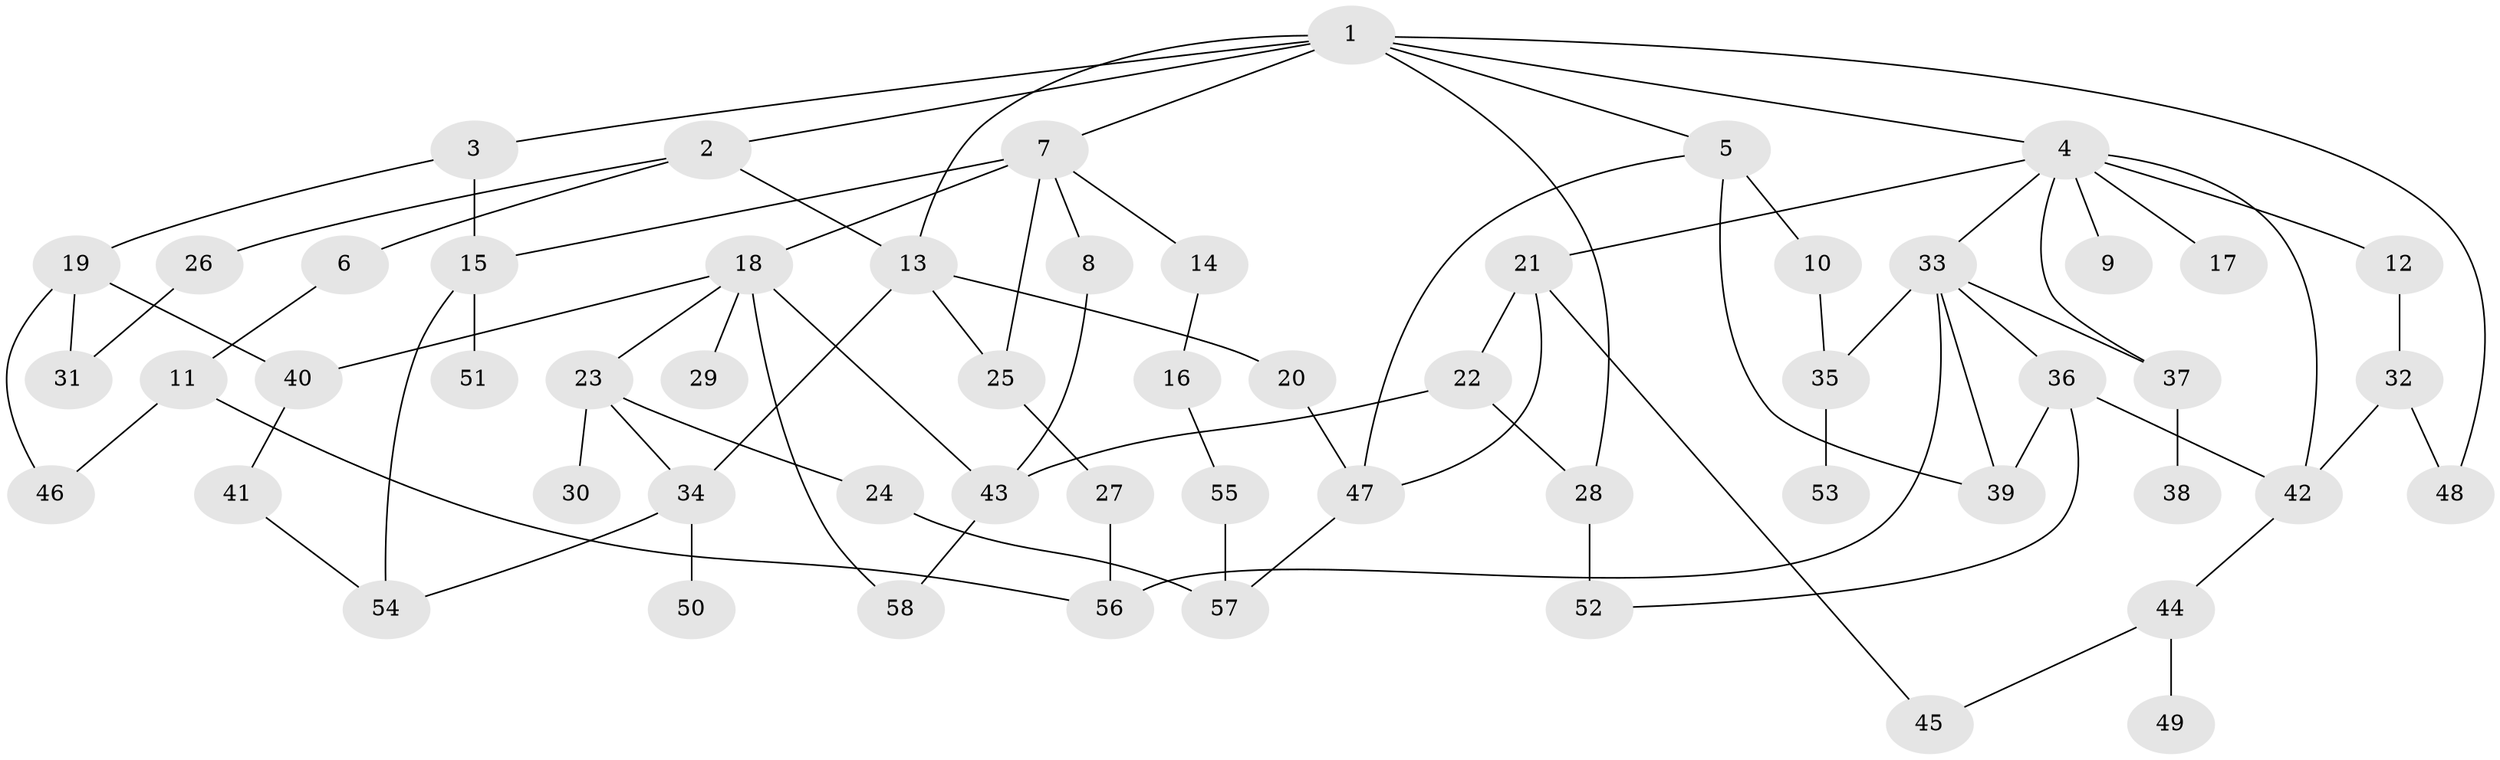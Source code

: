 // Generated by graph-tools (version 1.1) at 2025/13/03/09/25 04:13:29]
// undirected, 58 vertices, 85 edges
graph export_dot {
graph [start="1"]
  node [color=gray90,style=filled];
  1;
  2;
  3;
  4;
  5;
  6;
  7;
  8;
  9;
  10;
  11;
  12;
  13;
  14;
  15;
  16;
  17;
  18;
  19;
  20;
  21;
  22;
  23;
  24;
  25;
  26;
  27;
  28;
  29;
  30;
  31;
  32;
  33;
  34;
  35;
  36;
  37;
  38;
  39;
  40;
  41;
  42;
  43;
  44;
  45;
  46;
  47;
  48;
  49;
  50;
  51;
  52;
  53;
  54;
  55;
  56;
  57;
  58;
  1 -- 2;
  1 -- 3;
  1 -- 4;
  1 -- 5;
  1 -- 7;
  1 -- 13;
  1 -- 48;
  1 -- 28;
  2 -- 6;
  2 -- 26;
  2 -- 13;
  3 -- 15;
  3 -- 19;
  4 -- 9;
  4 -- 12;
  4 -- 17;
  4 -- 21;
  4 -- 33;
  4 -- 42;
  4 -- 37;
  5 -- 10;
  5 -- 47;
  5 -- 39;
  6 -- 11;
  7 -- 8;
  7 -- 14;
  7 -- 18;
  7 -- 25;
  7 -- 15;
  8 -- 43;
  10 -- 35;
  11 -- 46;
  11 -- 56;
  12 -- 32;
  13 -- 20;
  13 -- 25;
  13 -- 34;
  14 -- 16;
  15 -- 51;
  15 -- 54;
  16 -- 55;
  18 -- 23;
  18 -- 29;
  18 -- 40;
  18 -- 58;
  18 -- 43;
  19 -- 31;
  19 -- 40;
  19 -- 46;
  20 -- 47;
  21 -- 22;
  21 -- 47;
  21 -- 45;
  22 -- 28;
  22 -- 43;
  23 -- 24;
  23 -- 30;
  23 -- 34;
  24 -- 57;
  25 -- 27;
  26 -- 31;
  27 -- 56;
  28 -- 52;
  32 -- 42;
  32 -- 48;
  33 -- 35;
  33 -- 36;
  33 -- 37;
  33 -- 39;
  33 -- 56;
  34 -- 50;
  34 -- 54;
  35 -- 53;
  36 -- 52;
  36 -- 42;
  36 -- 39;
  37 -- 38;
  40 -- 41;
  41 -- 54;
  42 -- 44;
  43 -- 58;
  44 -- 45;
  44 -- 49;
  47 -- 57;
  55 -- 57;
}

